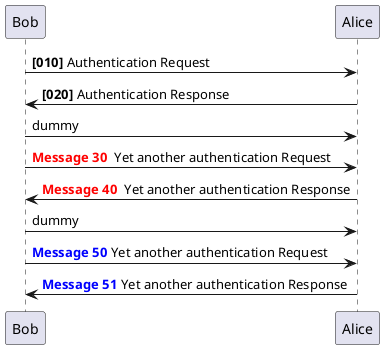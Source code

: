 @startuml
'
'Basics: essage sequence numbering - autonumber start stop
'You can also use autonumber stop and autonumber resume increment 
'format to respectively pause and resume automatic numbering
'
autonumber 10 10 "<b>[000]"
Bob -> Alice : Authentication Request
Bob <- Alice : Authentication Response

autonumber stop
Bob -> Alice : dummy

autonumber resume "<font color=red><b>Message 0 "
Bob -> Alice : Yet another authentication Request
Bob <- Alice : Yet another authentication Response

autonumber stop
Bob -> Alice : dummy

autonumber resume 1 "<font color=blue><b>Message 0"
Bob -> Alice : Yet another authentication Request
Bob <- Alice : Yet another authentication Response
@enduml
